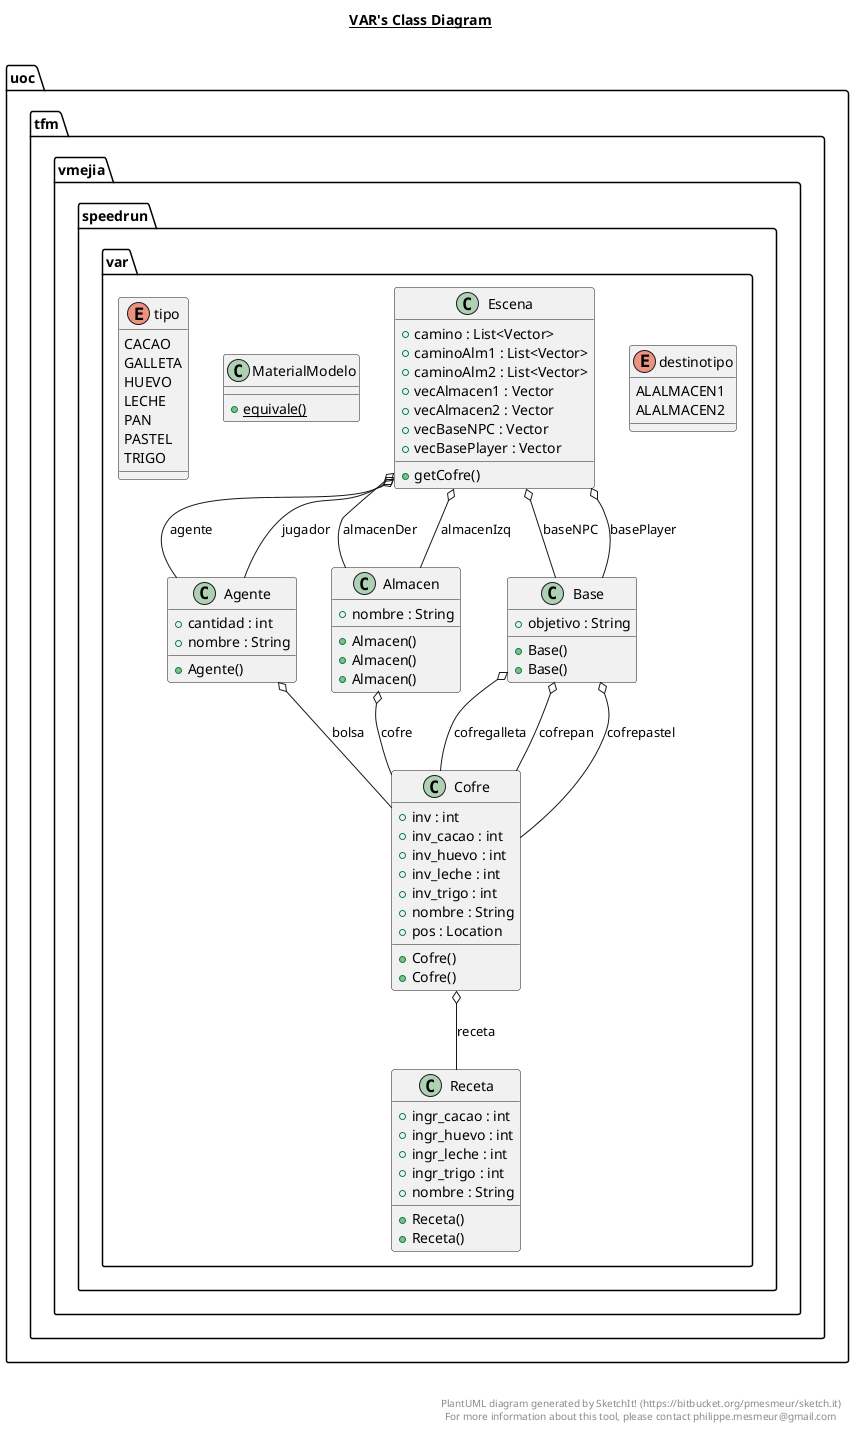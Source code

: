 @startuml

title __VAR's Class Diagram__\n

  namespace uoc.tfm.vmejia.speedrun {
    namespace var {
      class uoc.tfm.vmejia.speedrun.var.Agente {
          + cantidad : int
          + nombre : String
          + Agente()
      }
    }
  }
  

  namespace uoc.tfm.vmejia.speedrun {
    namespace var {
      enum destinotipo {
        ALALMACEN1
        ALALMACEN2
      }
    }
  }
  

  namespace uoc.tfm.vmejia.speedrun {
    namespace var {
      class uoc.tfm.vmejia.speedrun.var.Almacen {
          + nombre : String
          + Almacen()
          + Almacen()
          + Almacen()
      }
    }
  }
  

  namespace uoc.tfm.vmejia.speedrun {
    namespace var {
      class uoc.tfm.vmejia.speedrun.var.Base {
          + objetivo : String
          + Base()
          + Base()
      }
    }
  }
  

  namespace uoc.tfm.vmejia.speedrun {
    namespace var {
      class uoc.tfm.vmejia.speedrun.var.Cofre {
          + inv : int
          + inv_cacao : int
          + inv_huevo : int
          + inv_leche : int
          + inv_trigo : int
          + nombre : String
          + pos : Location
          + Cofre()
          + Cofre()
      }
    }
  }
  

  namespace uoc.tfm.vmejia.speedrun {
    namespace var {
      class uoc.tfm.vmejia.speedrun.var.Escena {
          + camino : List<Vector>
          + caminoAlm1 : List<Vector>
          + caminoAlm2 : List<Vector>
          + vecAlmacen1 : Vector
          + vecAlmacen2 : Vector
          + vecBaseNPC : Vector
          + vecBasePlayer : Vector
          + getCofre()
      }
    }
  }
  

  namespace uoc.tfm.vmejia.speedrun {
    namespace var {
      class uoc.tfm.vmejia.speedrun.var.MaterialModelo {
          {static} + equivale()
      }
    }
  }
  

  namespace uoc.tfm.vmejia.speedrun {
    namespace var {
      enum tipo {
        CACAO
        GALLETA
        HUEVO
        LECHE
        PAN
        PASTEL
        TRIGO
      }
    }
  }
  

  namespace uoc.tfm.vmejia.speedrun {
    namespace var {
      class uoc.tfm.vmejia.speedrun.var.Receta {
          + ingr_cacao : int
          + ingr_huevo : int
          + ingr_leche : int
          + ingr_trigo : int
          + nombre : String
          + Receta()
          + Receta()
      }
    }
  }
  

  uoc.tfm.vmejia.speedrun.var.Agente o-- uoc.tfm.vmejia.speedrun.var.Cofre : bolsa
  uoc.tfm.vmejia.speedrun.var.Agente o-- uoc.tfm.vmejia.speedrun.var.Agente.destinotipo : destino
  uoc.tfm.vmejia.speedrun.var.Agente o-- uoc.tfm.vmejia.speedrun.var.MaterialModelo.tipo : material
  uoc.tfm.vmejia.speedrun.var.Agente o-- uoc.tfm.vmejia.speedrun.var.MaterialModelo.tipo : producto
  uoc.tfm.vmejia.speedrun.var.Agente +-down- uoc.tfm.vmejia.speedrun.var.Agente.destinotipo
  uoc.tfm.vmejia.speedrun.var.Almacen o-- uoc.tfm.vmejia.speedrun.var.Cofre : cofre
  uoc.tfm.vmejia.speedrun.var.Base o-- uoc.tfm.vmejia.speedrun.var.Cofre : cofregalleta
  uoc.tfm.vmejia.speedrun.var.Base o-- uoc.tfm.vmejia.speedrun.var.Cofre : cofrepan
  uoc.tfm.vmejia.speedrun.var.Base o-- uoc.tfm.vmejia.speedrun.var.Cofre : cofrepastel
  uoc.tfm.vmejia.speedrun.var.Cofre o-- uoc.tfm.vmejia.speedrun.var.Receta : receta
  uoc.tfm.vmejia.speedrun.var.Escena o-- uoc.tfm.vmejia.speedrun.var.Agente : agente
  uoc.tfm.vmejia.speedrun.var.Escena o-- uoc.tfm.vmejia.speedrun.var.Almacen : almacenDer
  uoc.tfm.vmejia.speedrun.var.Escena o-- uoc.tfm.vmejia.speedrun.var.Almacen : almacenIzq
  uoc.tfm.vmejia.speedrun.var.Escena o-- uoc.tfm.vmejia.speedrun.var.Base : baseNPC
  uoc.tfm.vmejia.speedrun.var.Escena o-- uoc.tfm.vmejia.speedrun.var.Base : basePlayer
  uoc.tfm.vmejia.speedrun.var.Escena o-- uoc.tfm.vmejia.speedrun.var.Agente : jugador
  uoc.tfm.vmejia.speedrun.var.MaterialModelo +-down- uoc.tfm.vmejia.speedrun.var.MaterialModelo.tipo


right footer


PlantUML diagram generated by SketchIt! (https://bitbucket.org/pmesmeur/sketch.it)
For more information about this tool, please contact philippe.mesmeur@gmail.com
endfooter

@enduml
